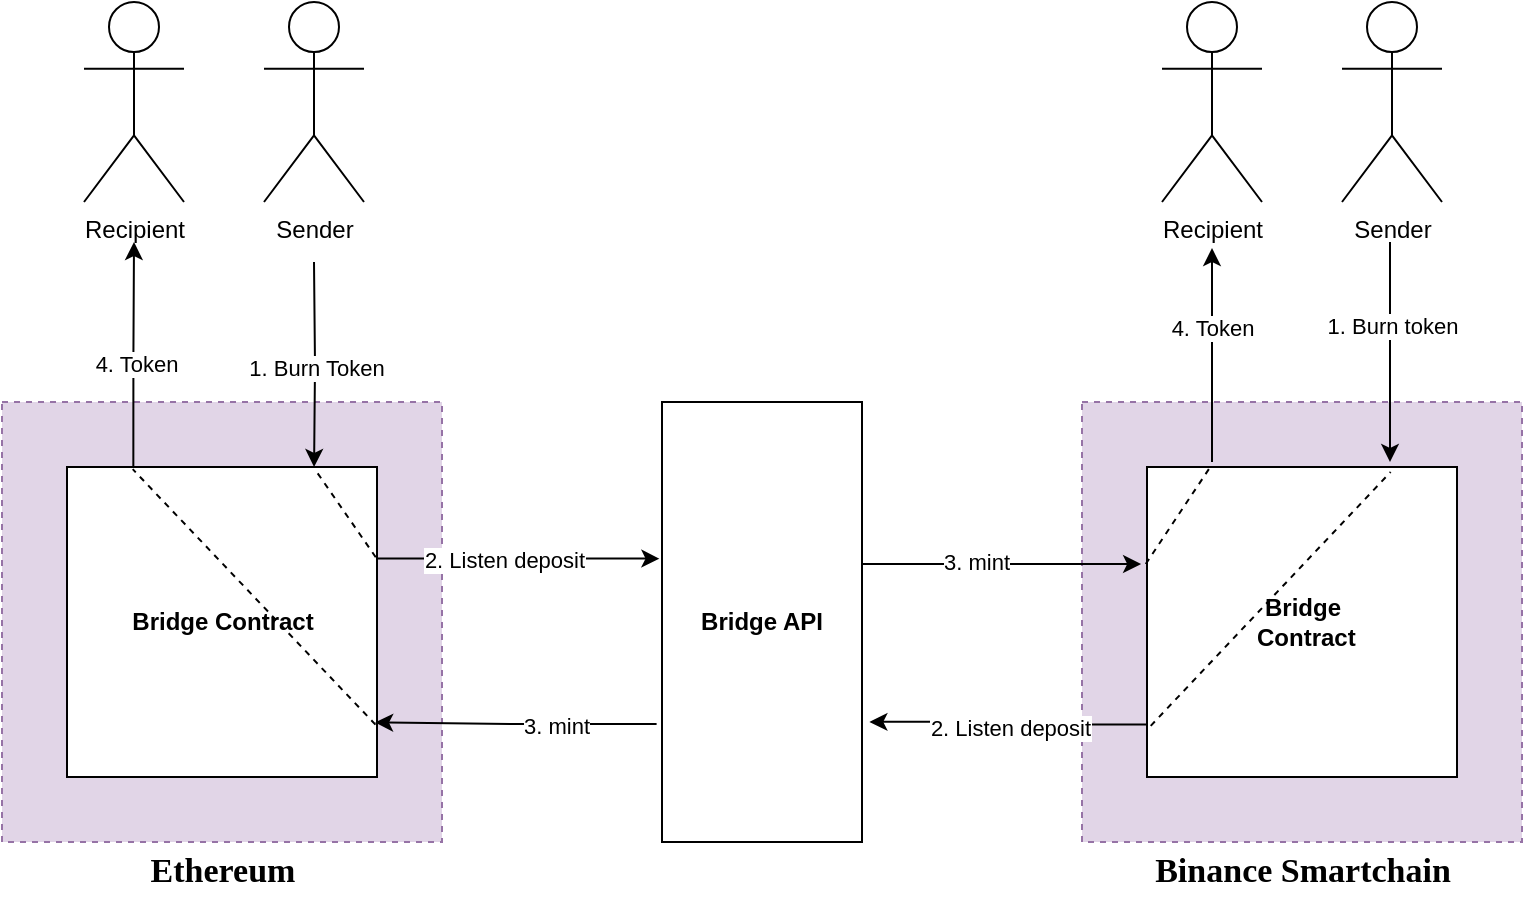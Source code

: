 <mxfile version="21.2.8" type="device">
  <diagram name="Page-1" id="a-3-_C2tZx6P-EYiNx11">
    <mxGraphModel dx="1080" dy="645" grid="1" gridSize="10" guides="1" tooltips="1" connect="1" arrows="1" fold="1" page="1" pageScale="1" pageWidth="850" pageHeight="1100" math="0" shadow="0">
      <root>
        <mxCell id="0" />
        <mxCell id="1" parent="0" />
        <mxCell id="ef-zQDQExmq2DMCoScai-1" value="Recipient" style="shape=umlActor;verticalLabelPosition=bottom;verticalAlign=top;html=1;outlineConnect=0;" vertex="1" parent="1">
          <mxGeometry x="101" y="40" width="50" height="100" as="geometry" />
        </mxCell>
        <mxCell id="ef-zQDQExmq2DMCoScai-7" value="Recipient" style="shape=umlActor;verticalLabelPosition=bottom;verticalAlign=top;html=1;outlineConnect=0;" vertex="1" parent="1">
          <mxGeometry x="640" y="40" width="50" height="100" as="geometry" />
        </mxCell>
        <mxCell id="ef-zQDQExmq2DMCoScai-2" value="Sender" style="shape=umlActor;verticalLabelPosition=bottom;verticalAlign=top;html=1;outlineConnect=0;" vertex="1" parent="1">
          <mxGeometry x="191" y="40" width="50" height="100" as="geometry" />
        </mxCell>
        <mxCell id="ef-zQDQExmq2DMCoScai-8" value="Sender" style="shape=umlActor;verticalLabelPosition=bottom;verticalAlign=top;html=1;outlineConnect=0;" vertex="1" parent="1">
          <mxGeometry x="730" y="40" width="50" height="100" as="geometry" />
        </mxCell>
        <mxCell id="ef-zQDQExmq2DMCoScai-9" value="" style="whiteSpace=wrap;html=1;aspect=fixed;dashed=1;fillColor=#e1d5e7;strokeColor=#9673a6;" vertex="1" parent="1">
          <mxGeometry x="60" y="240" width="220" height="220" as="geometry" />
        </mxCell>
        <mxCell id="ef-zQDQExmq2DMCoScai-10" value="" style="whiteSpace=wrap;html=1;aspect=fixed;dashed=1;fillColor=#e1d5e7;strokeColor=#9673a6;" vertex="1" parent="1">
          <mxGeometry x="600" y="240" width="220" height="220" as="geometry" />
        </mxCell>
        <mxCell id="ef-zQDQExmq2DMCoScai-28" style="edgeStyle=orthogonalEdgeStyle;rounded=0;orthogonalLoop=1;jettySize=auto;html=1;entryX=0.356;entryY=1.013;entryDx=0;entryDy=0;entryPerimeter=0;exitX=1;exitY=0.295;exitDx=0;exitDy=0;exitPerimeter=0;fontStyle=1" edge="1" parent="1" source="ef-zQDQExmq2DMCoScai-11" target="ef-zQDQExmq2DMCoScai-18">
          <mxGeometry relative="1" as="geometry" />
        </mxCell>
        <mxCell id="ef-zQDQExmq2DMCoScai-29" value="2. Listen deposit" style="edgeLabel;html=1;align=center;verticalAlign=middle;resizable=0;points=[];" vertex="1" connectable="0" parent="ef-zQDQExmq2DMCoScai-28">
          <mxGeometry x="-0.239" y="-1" relative="1" as="geometry">
            <mxPoint x="9" as="offset" />
          </mxGeometry>
        </mxCell>
        <mxCell id="ef-zQDQExmq2DMCoScai-11" value="&lt;b&gt;Bridge Contract&lt;/b&gt;" style="whiteSpace=wrap;html=1;aspect=fixed;" vertex="1" parent="1">
          <mxGeometry x="92.5" y="272.5" width="155" height="155" as="geometry" />
        </mxCell>
        <mxCell id="ef-zQDQExmq2DMCoScai-12" value="&lt;b&gt;&lt;font face=&quot;Tahoma&quot; style=&quot;font-size: 17px;&quot;&gt;Ethereum&lt;/font&gt;&lt;/b&gt;" style="text;html=1;align=center;verticalAlign=middle;resizable=0;points=[];autosize=1;strokeColor=none;fillColor=none;" vertex="1" parent="1">
          <mxGeometry x="115" y="460" width="110" height="30" as="geometry" />
        </mxCell>
        <mxCell id="ef-zQDQExmq2DMCoScai-32" style="edgeStyle=orthogonalEdgeStyle;rounded=0;orthogonalLoop=1;jettySize=auto;html=1;" edge="1" parent="1">
          <mxGeometry relative="1" as="geometry">
            <mxPoint x="665" y="163" as="targetPoint" />
            <mxPoint x="665" y="270" as="sourcePoint" />
          </mxGeometry>
        </mxCell>
        <mxCell id="ef-zQDQExmq2DMCoScai-34" value="4. Token" style="edgeLabel;html=1;align=center;verticalAlign=middle;resizable=0;points=[];" vertex="1" connectable="0" parent="ef-zQDQExmq2DMCoScai-32">
          <mxGeometry x="0.256" relative="1" as="geometry">
            <mxPoint as="offset" />
          </mxGeometry>
        </mxCell>
        <mxCell id="ef-zQDQExmq2DMCoScai-13" value="&lt;b&gt;Bridge&lt;br&gt;&amp;nbsp;Contract&lt;/b&gt;" style="whiteSpace=wrap;html=1;aspect=fixed;" vertex="1" parent="1">
          <mxGeometry x="632.5" y="272.5" width="155" height="155" as="geometry" />
        </mxCell>
        <mxCell id="ef-zQDQExmq2DMCoScai-17" value="&lt;b&gt;&lt;font face=&quot;Tahoma&quot; style=&quot;font-size: 17px;&quot;&gt;Binance Smartchain&lt;/font&gt;&lt;/b&gt;" style="text;html=1;align=center;verticalAlign=middle;resizable=0;points=[];autosize=1;strokeColor=none;fillColor=none;" vertex="1" parent="1">
          <mxGeometry x="615" y="460" width="190" height="30" as="geometry" />
        </mxCell>
        <mxCell id="ef-zQDQExmq2DMCoScai-30" style="edgeStyle=orthogonalEdgeStyle;rounded=0;orthogonalLoop=1;jettySize=auto;html=1;entryX=-0.019;entryY=0.313;entryDx=0;entryDy=0;entryPerimeter=0;exitX=0.368;exitY=0.014;exitDx=0;exitDy=0;exitPerimeter=0;" edge="1" parent="1" source="ef-zQDQExmq2DMCoScai-18" target="ef-zQDQExmq2DMCoScai-13">
          <mxGeometry relative="1" as="geometry" />
        </mxCell>
        <mxCell id="ef-zQDQExmq2DMCoScai-31" value="3. mint" style="edgeLabel;html=1;align=center;verticalAlign=middle;resizable=0;points=[];" vertex="1" connectable="0" parent="ef-zQDQExmq2DMCoScai-30">
          <mxGeometry x="-0.178" y="1" relative="1" as="geometry">
            <mxPoint as="offset" />
          </mxGeometry>
        </mxCell>
        <mxCell id="ef-zQDQExmq2DMCoScai-40" style="edgeStyle=orthogonalEdgeStyle;rounded=0;orthogonalLoop=1;jettySize=auto;html=1;entryX=0.994;entryY=0.824;entryDx=0;entryDy=0;entryPerimeter=0;exitX=0.732;exitY=1.027;exitDx=0;exitDy=0;exitPerimeter=0;" edge="1" parent="1" source="ef-zQDQExmq2DMCoScai-18" target="ef-zQDQExmq2DMCoScai-11">
          <mxGeometry relative="1" as="geometry" />
        </mxCell>
        <mxCell id="ef-zQDQExmq2DMCoScai-41" value="3. mint" style="edgeLabel;html=1;align=center;verticalAlign=middle;resizable=0;points=[];" vertex="1" connectable="0" parent="ef-zQDQExmq2DMCoScai-40">
          <mxGeometry x="-0.283" y="1" relative="1" as="geometry">
            <mxPoint as="offset" />
          </mxGeometry>
        </mxCell>
        <mxCell id="ef-zQDQExmq2DMCoScai-18" value="&lt;b&gt;Bridge API&lt;/b&gt;" style="rounded=0;whiteSpace=wrap;html=1;direction=south;" vertex="1" parent="1">
          <mxGeometry x="390" y="240" width="100" height="220" as="geometry" />
        </mxCell>
        <mxCell id="ef-zQDQExmq2DMCoScai-20" style="edgeStyle=orthogonalEdgeStyle;rounded=0;orthogonalLoop=1;jettySize=auto;html=1;entryX=0.797;entryY=0;entryDx=0;entryDy=0;entryPerimeter=0;" edge="1" parent="1" target="ef-zQDQExmq2DMCoScai-11">
          <mxGeometry relative="1" as="geometry">
            <mxPoint x="216" y="170" as="sourcePoint" />
          </mxGeometry>
        </mxCell>
        <mxCell id="ef-zQDQExmq2DMCoScai-21" value="1. Burn Token" style="edgeLabel;html=1;align=center;verticalAlign=middle;resizable=0;points=[];" vertex="1" connectable="0" parent="ef-zQDQExmq2DMCoScai-20">
          <mxGeometry x="-0.235" y="2" relative="1" as="geometry">
            <mxPoint x="-2" y="13" as="offset" />
          </mxGeometry>
        </mxCell>
        <mxCell id="ef-zQDQExmq2DMCoScai-25" style="edgeStyle=orthogonalEdgeStyle;rounded=0;orthogonalLoop=1;jettySize=auto;html=1;exitX=0.214;exitY=0;exitDx=0;exitDy=0;exitPerimeter=0;" edge="1" parent="1" source="ef-zQDQExmq2DMCoScai-11">
          <mxGeometry relative="1" as="geometry">
            <mxPoint x="126" y="160" as="targetPoint" />
            <mxPoint x="174.957" y="233" as="sourcePoint" />
            <Array as="points" />
          </mxGeometry>
        </mxCell>
        <mxCell id="ef-zQDQExmq2DMCoScai-26" value="4. Token" style="edgeLabel;html=1;align=center;verticalAlign=middle;resizable=0;points=[];" vertex="1" connectable="0" parent="ef-zQDQExmq2DMCoScai-25">
          <mxGeometry x="-0.079" y="-1" relative="1" as="geometry">
            <mxPoint as="offset" />
          </mxGeometry>
        </mxCell>
        <mxCell id="ef-zQDQExmq2DMCoScai-27" value="" style="endArrow=none;dashed=1;html=1;rounded=0;entryX=0.798;entryY=0.005;entryDx=0;entryDy=0;entryPerimeter=0;exitX=0.996;exitY=0.291;exitDx=0;exitDy=0;exitPerimeter=0;" edge="1" parent="1" source="ef-zQDQExmq2DMCoScai-11" target="ef-zQDQExmq2DMCoScai-11">
          <mxGeometry width="50" height="50" relative="1" as="geometry">
            <mxPoint x="300" y="350" as="sourcePoint" />
            <mxPoint x="350" y="300" as="targetPoint" />
          </mxGeometry>
        </mxCell>
        <mxCell id="ef-zQDQExmq2DMCoScai-33" value="" style="endArrow=none;dashed=1;html=1;rounded=0;entryX=0.206;entryY=-0.003;entryDx=0;entryDy=0;entryPerimeter=0;exitX=-0.004;exitY=0.313;exitDx=0;exitDy=0;exitPerimeter=0;" edge="1" parent="1" source="ef-zQDQExmq2DMCoScai-13" target="ef-zQDQExmq2DMCoScai-13">
          <mxGeometry width="50" height="50" relative="1" as="geometry">
            <mxPoint x="560" y="250" as="sourcePoint" />
            <mxPoint x="610" y="200" as="targetPoint" />
          </mxGeometry>
        </mxCell>
        <mxCell id="ef-zQDQExmq2DMCoScai-35" style="edgeStyle=orthogonalEdgeStyle;rounded=0;orthogonalLoop=1;jettySize=auto;html=1;" edge="1" parent="1">
          <mxGeometry relative="1" as="geometry">
            <mxPoint x="754" y="160" as="sourcePoint" />
            <mxPoint x="754" y="270" as="targetPoint" />
            <Array as="points">
              <mxPoint x="754" y="160" />
            </Array>
          </mxGeometry>
        </mxCell>
        <mxCell id="ef-zQDQExmq2DMCoScai-36" value="1. Burn token" style="edgeLabel;html=1;align=center;verticalAlign=middle;resizable=0;points=[];" vertex="1" connectable="0" parent="ef-zQDQExmq2DMCoScai-35">
          <mxGeometry x="-0.25" y="1" relative="1" as="geometry">
            <mxPoint as="offset" />
          </mxGeometry>
        </mxCell>
        <mxCell id="ef-zQDQExmq2DMCoScai-37" style="edgeStyle=orthogonalEdgeStyle;rounded=0;orthogonalLoop=1;jettySize=auto;html=1;entryX=0.727;entryY=-0.037;entryDx=0;entryDy=0;entryPerimeter=0;exitX=0.003;exitY=0.831;exitDx=0;exitDy=0;exitPerimeter=0;" edge="1" parent="1" source="ef-zQDQExmq2DMCoScai-13" target="ef-zQDQExmq2DMCoScai-18">
          <mxGeometry relative="1" as="geometry" />
        </mxCell>
        <mxCell id="ef-zQDQExmq2DMCoScai-38" value="2. Listen deposit" style="edgeLabel;html=1;align=center;verticalAlign=middle;resizable=0;points=[];" vertex="1" connectable="0" parent="ef-zQDQExmq2DMCoScai-37">
          <mxGeometry x="0.25" y="3" relative="1" as="geometry">
            <mxPoint x="17" as="offset" />
          </mxGeometry>
        </mxCell>
        <mxCell id="ef-zQDQExmq2DMCoScai-39" value="" style="endArrow=none;dashed=1;html=1;rounded=0;entryX=0.786;entryY=0.016;entryDx=0;entryDy=0;entryPerimeter=0;exitX=0.012;exitY=0.835;exitDx=0;exitDy=0;exitPerimeter=0;" edge="1" parent="1" source="ef-zQDQExmq2DMCoScai-13" target="ef-zQDQExmq2DMCoScai-13">
          <mxGeometry width="50" height="50" relative="1" as="geometry">
            <mxPoint x="530" y="480" as="sourcePoint" />
            <mxPoint x="580" y="430" as="targetPoint" />
          </mxGeometry>
        </mxCell>
        <mxCell id="ef-zQDQExmq2DMCoScai-42" value="" style="endArrow=none;dashed=1;html=1;rounded=0;entryX=0.212;entryY=0.007;entryDx=0;entryDy=0;entryPerimeter=0;exitX=0.995;exitY=0.831;exitDx=0;exitDy=0;exitPerimeter=0;" edge="1" parent="1" source="ef-zQDQExmq2DMCoScai-11" target="ef-zQDQExmq2DMCoScai-11">
          <mxGeometry width="50" height="50" relative="1" as="geometry">
            <mxPoint x="240" y="290" as="sourcePoint" />
            <mxPoint x="290" y="240" as="targetPoint" />
          </mxGeometry>
        </mxCell>
      </root>
    </mxGraphModel>
  </diagram>
</mxfile>
